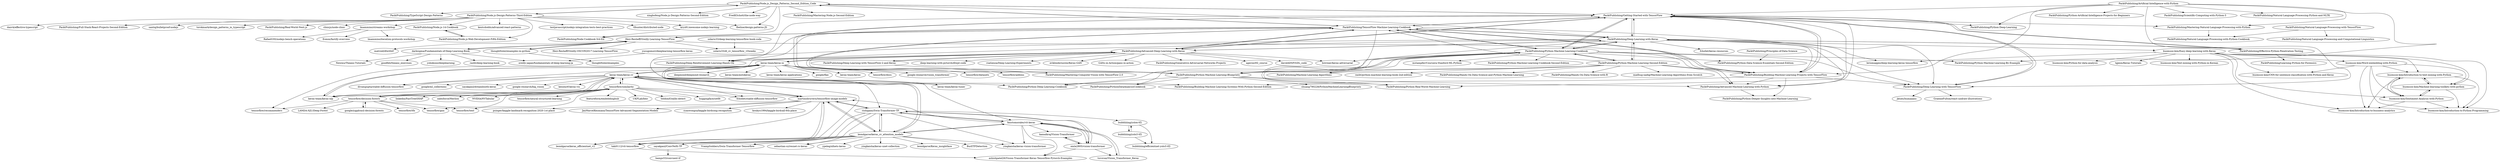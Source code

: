 digraph G {
"PacktPublishing/Node.js_Design_Patterns_Second_Edition_Code" -> "PacktPublishing/Node.js-Design-Patterns-Third-Edition"
"PacktPublishing/Node.js_Design_Patterns_Second_Edition_Code" -> "PacktPublishing/Getting-Started-with-TensorFlow"
"PacktPublishing/Node.js_Design_Patterns_Second_Edition_Code" -> "PacktPublishing/TensorFlow-Machine-Learning-Cookbook"
"PacktPublishing/Node.js_Design_Patterns_Second_Edition_Code" -> "xingbofeng/Node.js-Design-Patterns-Second-Edition" ["e"=1]
"PacktPublishing/Node.js_Design_Patterns_Second_Edition_Code" -> "FredKSchott/the-node-way" ["e"=1]
"PacktPublishing/Node.js_Design_Patterns_Second_Edition_Code" -> "PacktPublishing/Node-Cookbook-3rd-Ed"
"PacktPublishing/Node.js_Design_Patterns_Second_Edition_Code" -> "PacktPublishing/Mastering-Node.js-Second-Edition"
"PacktPublishing/Node.js_Design_Patterns_Second_Edition_Code" -> "PacktPublishing/Deep-Learning-with-Keras"
"PacktPublishing/Node.js_Design_Patterns_Second_Edition_Code" -> "fbeline/design-patterns-JS" ["e"=1]
"PacktPublishing/Node.js_Design_Patterns_Second_Edition_Code" -> "PacktPublishing/TypeScript-Design-Patterns"
"darksigma/Fundamentals-of-Deep-Learning-Book" -> "oreilly-japan/fundamentals-of-deep-learning-ja"
"darksigma/Fundamentals-of-Deep-Learning-Book" -> "Hezi-Resheff/Oreilly-Learning-TensorFlow"
"darksigma/Fundamentals-of-Deep-Learning-Book" -> "goodfeli/theano_exercises" ["e"=1]
"darksigma/Fundamentals-of-Deep-Learning-Book" -> "yohokuno/deeplearning"
"darksigma/Fundamentals-of-Deep-Learning-Book" -> "rasbt/deep-learning-book" ["e"=1]
"darksigma/Fundamentals-of-Deep-Learning-Book" -> "Newmu/Theano-Tutorials" ["e"=1]
"google/yggdrasil-decision-forests" -> "tensorflow/decision-forests"
"keras-team/keras-io" -> "keras-team/keras-cv"
"keras-team/keras-io" -> "keras-team/keras-nlp"
"keras-team/keras-io" -> "keras-team/keras-tuner" ["e"=1]
"keras-team/keras-io" -> "tensorflow/docs" ["e"=1]
"keras-team/keras-io" -> "google-research/vision_transformer" ["e"=1]
"keras-team/keras-io" -> "PacktPublishing/Advanced-Deep-Learning-with-Keras"
"keras-team/keras-io" -> "tensorflow/datasets" ["e"=1]
"keras-team/keras-io" -> "tensorflow/addons" ["e"=1]
"keras-team/keras-io" -> "deepmind/deepmind-research" ["e"=1]
"keras-team/keras-io" -> "keras-team/autokeras" ["e"=1]
"keras-team/keras-io" -> "divamgupta/stable-diffusion-tensorflow" ["e"=1]
"keras-team/keras-io" -> "keras-team/keras-applications" ["e"=1]
"keras-team/keras-io" -> "tensorflow/recommenders" ["e"=1]
"keras-team/keras-io" -> "google/flax" ["e"=1]
"keras-team/keras-io" -> "keras-team/keras" ["e"=1]
"PacktPublishing/Deep-Learning-with-TensorFlow" -> "PacktPublishing/Getting-Started-with-TensorFlow"
"PacktPublishing/Deep-Learning-with-TensorFlow" -> "jktzes/humaaans" ["e"=1]
"PacktPublishing/Deep-Learning-with-TensorFlow" -> "GraemeFulton/react-undraw-illustrations" ["e"=1]
"PacktPublishing/Deep-Learning-with-Keras" -> "PacktPublishing/Getting-Started-with-TensorFlow"
"PacktPublishing/Deep-Learning-with-Keras" -> "PacktPublishing/TensorFlow-Machine-Learning-Cookbook"
"PacktPublishing/Deep-Learning-with-Keras" -> "PacktPublishing/Advanced-Deep-Learning-with-Keras"
"PacktPublishing/Deep-Learning-with-Keras" -> "PacktPublishing/Deep-Reinforcement-Learning-Hands-On" ["e"=1]
"PacktPublishing/Deep-Learning-with-Keras" -> "leriomaggio/deep-learning-keras-tensorflow" ["e"=1]
"PacktPublishing/Deep-Learning-with-Keras" -> "PacktPublishing/Deep-Learning-with-TensorFlow"
"PacktPublishing/Deep-Learning-with-Keras" -> "PacktPublishing/Effective-Python-Penetration-Testing"
"PacktPublishing/Deep-Learning-with-Keras" -> "PacktPublishing/Python-Machine-Learning-Cookbook"
"PacktPublishing/Deep-Learning-with-Keras" -> "bstriner/keras-adversarial" ["e"=1]
"PacktPublishing/Deep-Learning-with-Keras" -> "PacktPublishing/Python-Deep-Learning-Cookbook"
"PacktPublishing/Deep-Learning-with-Keras" -> "fchollet/keras-resources" ["e"=1]
"PacktPublishing/Deep-Learning-with-Keras" -> "PacktPublishing/Building-Machine-Learning-Projects-with-TensorFlow"
"PacktPublishing/Deep-Learning-with-Keras" -> "PacktPublishing/Python-Machine-Learning-Second-Edition"
"PacktPublishing/Deep-Learning-with-Keras" -> "PacktPublishing/Advanced-Machine-Learning-with-Python"
"PacktPublishing/Deep-Learning-with-Keras" -> "buomsoo-kim/Easy-deep-learning-with-Keras"
"PacktPublishing/Python-Machine-Learning-Cookbook" -> "PacktPublishing/Python-Machine-Learning-Blueprints"
"PacktPublishing/Python-Machine-Learning-Cookbook" -> "PacktPublishing/PythonDataAnalysisCookbook"
"PacktPublishing/Python-Machine-Learning-Cookbook" -> "PacktPublishing/Python-Machine-Learning-By-Example"
"PacktPublishing/Python-Machine-Learning-Cookbook" -> "PacktPublishing/Deep-Learning-with-Keras"
"PacktPublishing/Python-Machine-Learning-Cookbook" -> "PacktPublishing/Python-Real-World-Machine-Learning"
"PacktPublishing/Python-Machine-Learning-Cookbook" -> "PacktPublishing/Python-Deep-Learning-Cookbook"
"PacktPublishing/Python-Machine-Learning-Cookbook" -> "PacktPublishing/TensorFlow-Machine-Learning-Cookbook"
"PacktPublishing/Python-Machine-Learning-Cookbook" -> "PacktPublishing/Getting-Started-with-TensorFlow"
"PacktPublishing/Python-Machine-Learning-Cookbook" -> "PacktPublishing/Python-Data-Science-Essentials-Second-Edition"
"PacktPublishing/Python-Machine-Learning-Cookbook" -> "PacktPublishing/Python-Machine-Learning-Second-Edition"
"PacktPublishing/Python-Machine-Learning-Cookbook" -> "mstampfer/Coursera-Stanford-ML-Python" ["e"=1]
"PacktPublishing/Python-Machine-Learning-Cookbook" -> "PacktPublishing/Advanced-Machine-Learning-with-Python"
"PacktPublishing/Python-Machine-Learning-Cookbook" -> "PacktPublishing/Machine-Learning-Algorithms"
"PacktPublishing/Python-Machine-Learning-Cookbook" -> "PacktPublishing/Deep-Learning-with-TensorFlow"
"PacktPublishing/Python-Machine-Learning-Cookbook" -> "PacktPublishing/Python-Machine-Learning-Cookbook-Second-Edition"
"kryz81/awesome-nodejs-learning" -> "PacktPublishing/Node-Cookbook-3rd-Ed"
"lmammino/streams-workshop" -> "RafaelGSS/nodejs-bench-operations"
"lmammino/streams-workshop" -> "Eomm/fastify-overview"
"lmammino/streams-workshop" -> "lmammino/iteration-protocols-workshop"
"PacktPublishing/Effective-Python-Penetration-Testing" -> "PacktPublishing/Getting-Started-with-TensorFlow"
"PacktPublishing/Effective-Python-Penetration-Testing" -> "PacktPublishing/Learning-Python-for-Forensics" ["e"=1]
"PacktPublishing/Effective-Python-Penetration-Testing" -> "PacktPublishing/Deep-Learning-with-Keras"
"tensorflow/similarity" -> "keras-team/keras-cv"
"tensorflow/similarity" -> "tensorflow/decision-forests"
"tensorflow/similarity" -> "tensorflow/gnn" ["e"=1]
"tensorflow/similarity" -> "tensorflow/neural-structured-learning" ["e"=1]
"tensorflow/similarity" -> "tensorflow/text" ["e"=1]
"tensorflow/similarity" -> "featureform/embeddinghub" ["e"=1]
"tensorflow/similarity" -> "keras-team/keras-nlp"
"tensorflow/similarity" -> "UKPLab/beir" ["e"=1]
"tensorflow/similarity" -> "SeldonIO/alibi-detect" ["e"=1]
"tensorflow/similarity" -> "huggingface/setfit" ["e"=1]
"tensorflow/similarity" -> "fchollet/stable-diffusion-tensorflow" ["e"=1]
"tensorflow/similarity" -> "linkedin/FastTreeSHAP" ["e"=1]
"tensorflow/similarity" -> "martinsbruveris/tensorflow-image-models"
"tensorflow/similarity" -> "salesforce/Merlion" ["e"=1]
"tensorflow/similarity" -> "NVIDIA/NVTabular" ["e"=1]
"PacktPublishing/Node.js-Design-Patterns-Third-Edition" -> "PacktPublishing/Node.js_Design_Patterns_Second_Edition_Code"
"PacktPublishing/Node.js-Design-Patterns-Third-Edition" -> "kentcdodds/advanced-react-patterns" ["e"=1]
"PacktPublishing/Node.js-Design-Patterns-Third-Edition" -> "PacktPublishing/Node.js-14-Cookbook"
"PacktPublishing/Node.js-Design-Patterns-Third-Edition" -> "PacktPublishing/Node.js-Web-Development-Fifth-Edition"
"PacktPublishing/Node.js-Design-Patterns-Third-Edition" -> "testjavascript/nodejs-integration-tests-best-practices" ["e"=1]
"PacktPublishing/Node.js-Design-Patterns-Third-Edition" -> "tlhunter/distributed-node"
"PacktPublishing/Node.js-Design-Patterns-Third-Edition" -> "danvk/effective-typescript" ["e"=1]
"PacktPublishing/Node.js-Design-Patterns-Third-Edition" -> "fbeline/design-patterns-JS" ["e"=1]
"PacktPublishing/Node.js-Design-Patterns-Third-Edition" -> "kryz81/awesome-nodejs-learning"
"PacktPublishing/Node.js-Design-Patterns-Third-Edition" -> "lmammino/streams-workshop"
"PacktPublishing/Node.js-Design-Patterns-Third-Edition" -> "PacktPublishing/Full-Stack-React-Projects-Second-Edition" ["e"=1]
"PacktPublishing/Node.js-Design-Patterns-Third-Edition" -> "santiq/bulletproof-nodejs" ["e"=1]
"PacktPublishing/Node.js-Design-Patterns-Third-Edition" -> "torokmark/design_patterns_in_typescript" ["e"=1]
"PacktPublishing/Node.js-Design-Patterns-Third-Edition" -> "PacktPublishing/Real-World-Next.js"
"PacktPublishing/Node.js-Design-Patterns-Third-Edition" -> "clinicjs/node-clinic" ["e"=1]
"keras-team/keras-nlp" -> "keras-team/keras-cv"
"keras-team/keras-nlp" -> "keras-team/keras-io"
"PacktPublishing/Advanced-Deep-Learning-with-Keras" -> "PacktPublishing/Deep-Learning-with-Keras"
"PacktPublishing/Advanced-Deep-Learning-with-Keras" -> "PacktPublishing/TensorFlow-Machine-Learning-Cookbook"
"PacktPublishing/Advanced-Deep-Learning-with-Keras" -> "PacktPublishing/Getting-Started-with-TensorFlow"
"PacktPublishing/Advanced-Deep-Learning-with-Keras" -> "PacktPublishing/Deep-Reinforcement-Learning-Hands-On" ["e"=1]
"PacktPublishing/Advanced-Deep-Learning-with-Keras" -> "roatienza/Deep-Learning-Experiments" ["e"=1]
"PacktPublishing/Advanced-Deep-Learning-with-Keras" -> "PacktPublishing/Deep-Learning-with-TensorFlow-2-and-Keras"
"PacktPublishing/Advanced-Deep-Learning-with-Keras" -> "eriklindernoren/Keras-GAN" ["e"=1]
"PacktPublishing/Advanced-Deep-Learning-with-Keras" -> "GANs-in-Action/gans-in-action" ["e"=1]
"PacktPublishing/Advanced-Deep-Learning-with-Keras" -> "PacktPublishing/Generative-Adversarial-Networks-Projects" ["e"=1]
"PacktPublishing/Advanced-Deep-Learning-with-Keras" -> "keras-team/keras-io"
"PacktPublishing/Advanced-Deep-Learning-with-Keras" -> "ageron/tf2_course" ["e"=1]
"PacktPublishing/Advanced-Deep-Learning-with-Keras" -> "davidADSP/GDL_code" ["e"=1]
"PacktPublishing/Advanced-Deep-Learning-with-Keras" -> "bstriner/keras-adversarial" ["e"=1]
"PacktPublishing/Advanced-Deep-Learning-with-Keras" -> "keras-team/keras-tuner" ["e"=1]
"PacktPublishing/Advanced-Deep-Learning-with-Keras" -> "deep-learning-with-pytorch/dlwpt-code" ["e"=1]
"PacktPublishing/Python-Machine-Learning-Second-Edition" -> "PacktPublishing/Machine-Learning-Algorithms"
"PacktPublishing/Python-Machine-Learning-Second-Edition" -> "PacktPublishing/Deep-Learning-with-Keras"
"PacktPublishing/Python-Machine-Learning-Second-Edition" -> "PacktPublishing/Python-Machine-Learning-Cookbook"
"PacktPublishing/Python-Machine-Learning-Second-Edition" -> "PacktPublishing/Hands-On-Data-Science-and-Python-Machine-Learning"
"PacktPublishing/Python-Machine-Learning-Second-Edition" -> "PacktPublishing/Python-Machine-Learning-Blueprints"
"PacktPublishing/Python-Machine-Learning-Second-Edition" -> "PacktPublishing/Advanced-Machine-Learning-with-Python"
"PacktPublishing/Python-Machine-Learning-Second-Edition" -> "PacktPublishing/Building-Machine-Learning-Projects-with-TensorFlow"
"PacktPublishing/Python-Machine-Learning-Second-Edition" -> "PacktPublishing/Hands-On-Data-Science-with-R"
"PacktPublishing/Python-Machine-Learning-Second-Edition" -> "madhug-nadig/Machine-Learning-Algorithms-from-Scratch" ["e"=1]
"PacktPublishing/Python-Machine-Learning-Second-Edition" -> "PacktPublishing/TensorFlow-Machine-Learning-Cookbook"
"PacktPublishing/Python-Machine-Learning-Second-Edition" -> "rasbt/python-machine-learning-book-2nd-edition" ["e"=1]
"thoughtfulml/examples-in-python" -> "thoughtfulml/examples"
"thoughtfulml/examples-in-python" -> "Hezi-Resheff/Oreilly-Learning-TensorFlow"
"PacktPublishing/Building-Machine-Learning-Projects-with-TensorFlow" -> "PacktPublishing/Building-Machine-Learning-Systems-With-Python-Second-Edition"
"PacktPublishing/Building-Machine-Learning-Projects-with-TensorFlow" -> "PacktPublishing/Getting-Started-with-TensorFlow"
"PacktPublishing/Building-Machine-Learning-Projects-with-TensorFlow" -> "PacktPublishing/TensorFlow-Machine-Learning-Cookbook"
"PacktPublishing/Building-Machine-Learning-Projects-with-TensorFlow" -> "PacktPublishing/Advanced-Machine-Learning-with-Python"
"PacktPublishing/Building-Machine-Learning-Projects-with-TensorFlow" -> "PacktPublishing/Python-Deeper-Insights-into-Machine-Learning"
"PacktPublishing/Building-Machine-Learning-Projects-with-TensorFlow" -> "PacktPublishing/Deep-Learning-with-TensorFlow"
"Hezi-Resheff/Oreilly-Learning-TensorFlow" -> "Hezi-Resheff/Oreilly-OSCON2017-Learning-TensorFlow"
"Hezi-Resheff/Oreilly-Learning-TensorFlow" -> "thoughtfulml/examples-in-python"
"Hezi-Resheff/Oreilly-Learning-TensorFlow" -> "darksigma/Fundamentals-of-Deep-Learning-Book"
"Hezi-Resheff/Oreilly-Learning-TensorFlow" -> "matroid/dlwithtf"
"Hezi-Resheff/Oreilly-Learning-TensorFlow" -> "PacktPublishing/Building-Machine-Learning-Projects-with-TensorFlow"
"Hezi-Resheff/Oreilly-Learning-TensorFlow" -> "PacktPublishing/TensorFlow-Machine-Learning-Cookbook"
"Hezi-Resheff/Oreilly-Learning-TensorFlow" -> "solaris33/dl_cv_tensorflow_10weeks"
"faustomorales/vit-keras" -> "tuvovan/Vision_Transformer_Keras"
"faustomorales/vit-keras" -> "rishigami/Swin-Transformer-TF"
"faustomorales/vit-keras" -> "leondgarse/keras_cv_attention_models"
"faustomorales/vit-keras" -> "ashishpatel26/Vision-Transformer-Keras-Tensorflow-Pytorch-Examples"
"faustomorales/vit-keras" -> "emla2805/vision-transformer"
"faustomorales/vit-keras" -> "martinsbruveris/tensorflow-image-models"
"faustomorales/vit-keras" -> "kamalkraj/Vision-Transformer"
"faustomorales/vit-keras" -> "yingkaisha/keras-vision-transformer" ["e"=1]
"PacktPublishing/Python-Machine-Learning-Blueprints" -> "shuang790228/PythonMachineLearningBlueprints"
"PacktPublishing/Python-Machine-Learning-Blueprints" -> "PacktPublishing/Python-Machine-Learning-Cookbook"
"PacktPublishing/Python-Machine-Learning-Blueprints" -> "PacktPublishing/Advanced-Machine-Learning-with-Python"
"PacktPublishing/Python-Machine-Learning-Blueprints" -> "PacktPublishing/Getting-Started-with-TensorFlow"
"PacktPublishing/Python-Machine-Learning-Blueprints" -> "PacktPublishing/Python-Real-World-Machine-Learning"
"PacktPublishing/Python-Machine-Learning-Blueprints" -> "PacktPublishing/PythonDataAnalysisCookbook"
"PacktPublishing/Python-Machine-Learning-Blueprints" -> "PacktPublishing/Python-Deep-Learning-Cookbook"
"PacktPublishing/Python-Machine-Learning-Blueprints" -> "PacktPublishing/TensorFlow-Machine-Learning-Cookbook"
"PacktPublishing/TensorFlow-Machine-Learning-Cookbook" -> "PacktPublishing/Getting-Started-with-TensorFlow"
"PacktPublishing/TensorFlow-Machine-Learning-Cookbook" -> "PacktPublishing/Deep-Learning-with-Keras"
"PacktPublishing/TensorFlow-Machine-Learning-Cookbook" -> "PacktPublishing/Advanced-Deep-Learning-with-Keras"
"PacktPublishing/TensorFlow-Machine-Learning-Cookbook" -> "PacktPublishing/Building-Machine-Learning-Projects-with-TensorFlow"
"PacktPublishing/TensorFlow-Machine-Learning-Cookbook" -> "PacktPublishing/Deep-Learning-with-TensorFlow"
"PacktPublishing/TensorFlow-Machine-Learning-Cookbook" -> "PacktPublishing/Deep-Reinforcement-Learning-Hands-On" ["e"=1]
"PacktPublishing/TensorFlow-Machine-Learning-Cookbook" -> "PacktPublishing/Python-Machine-Learning-Cookbook"
"PacktPublishing/TensorFlow-Machine-Learning-Cookbook" -> "PacktPublishing/Python-Machine-Learning-Blueprints"
"PacktPublishing/TensorFlow-Machine-Learning-Cookbook" -> "Hezi-Resheff/Oreilly-Learning-TensorFlow"
"PacktPublishing/TensorFlow-Machine-Learning-Cookbook" -> "PacktPublishing/Node.js_Design_Patterns_Second_Edition_Code"
"PacktPublishing/TensorFlow-Machine-Learning-Cookbook" -> "PacktPublishing/Python-Real-World-Machine-Learning"
"PacktPublishing/TensorFlow-Machine-Learning-Cookbook" -> "PacktPublishing/Building-Machine-Learning-Systems-With-Python-Second-Edition"
"PacktPublishing/Mastering-Natural-Language-Processing-with-Python" -> "PacktPublishing/Natural-Language-Processing-with-Python-Cookbook"
"bubbliiiing/yolo3-tf2" -> "bubbliiiing/yolox-tf2"
"bubbliiiing/yolo3-tf2" -> "bubbliiiing/efficientnet-yolo3-tf2"
"bubbliiiing/yolox-tf2" -> "bubbliiiing/efficientnet-yolo3-tf2"
"bubbliiiing/yolox-tf2" -> "bubbliiiing/yolo3-tf2"
"rishigami/Swin-Transformer-TF" -> "yingkaisha/keras-vision-transformer" ["e"=1]
"rishigami/Swin-Transformer-TF" -> "VcampSoldiers/Swin-Transformer-Tensorflow"
"rishigami/Swin-Transformer-TF" -> "leondgarse/keras_cv_attention_models"
"rishigami/Swin-Transformer-TF" -> "faustomorales/vit-keras"
"rishigami/Swin-Transformer-TF" -> "martinsbruveris/tensorflow-image-models"
"rishigami/Swin-Transformer-TF" -> "sayakpaul/ConvNeXt-TF"
"rishigami/Swin-Transformer-TF" -> "emla2805/vision-transformer"
"rishigami/Swin-Transformer-TF" -> "sebastian-sz/resnet-rs-keras"
"rishigami/Swin-Transformer-TF" -> "bubbliiiing/yolox-tf2"
"leondgarse/keras_cv_attention_models" -> "rishigami/Swin-Transformer-TF"
"leondgarse/keras_cv_attention_models" -> "martinsbruveris/tensorflow-image-models"
"leondgarse/keras_cv_attention_models" -> "faustomorales/vit-keras"
"leondgarse/keras_cv_attention_models" -> "keras-team/keras-cv"
"leondgarse/keras_cv_attention_models" -> "leondgarse/keras_efficientnet_v2"
"leondgarse/keras_cv_attention_models" -> "sayakpaul/ConvNeXt-TF"
"leondgarse/keras_cv_attention_models" -> "sebastian-sz/resnet-rs-keras"
"leondgarse/keras_cv_attention_models" -> "yingkaisha/keras-unet-collection" ["e"=1]
"leondgarse/keras_cv_attention_models" -> "yingkaisha/keras-vision-transformer" ["e"=1]
"leondgarse/keras_cv_attention_models" -> "taki0112/vit-tensorflow"
"leondgarse/keras_cv_attention_models" -> "leondgarse/Keras_insightface" ["e"=1]
"leondgarse/keras_cv_attention_models" -> "VcampSoldiers/Swin-Transformer-Tensorflow"
"leondgarse/keras_cv_attention_models" -> "Burf/TFDetection"
"leondgarse/keras_cv_attention_models" -> "ypeleg/nfnets-keras" ["e"=1]
"tensorflow/decision-forests" -> "google/yggdrasil-decision-forests"
"tensorflow/decision-forests" -> "tensorflow/similarity"
"tensorflow/decision-forests" -> "tensorflow/recommenders" ["e"=1]
"tensorflow/decision-forests" -> "tensorflow/gnn" ["e"=1]
"tensorflow/decision-forests" -> "keras-team/keras-cv"
"tensorflow/decision-forests" -> "tensorflow/text" ["e"=1]
"tensorflow/decision-forests" -> "tensorflow/tfx" ["e"=1]
"tensorflow/decision-forests" -> "LAMDA-NJU/Deep-Forest" ["e"=1]
"kamalkraj/Vision-Transformer" -> "emla2805/vision-transformer"
"tuvovan/Vision_Transformer_Keras" -> "faustomorales/vit-keras"
"keras-team/keras-cv" -> "keras-team/keras-nlp"
"keras-team/keras-cv" -> "leondgarse/keras_cv_attention_models"
"keras-team/keras-cv" -> "martinsbruveris/tensorflow-image-models"
"keras-team/keras-cv" -> "divamgupta/stable-diffusion-tensorflow" ["e"=1]
"keras-team/keras-cv" -> "fchollet/stable-diffusion-tensorflow" ["e"=1]
"keras-team/keras-cv" -> "rishigami/Swin-Transformer-TF"
"keras-team/keras-cv" -> "keras-team/keras-io"
"keras-team/keras-cv" -> "tensorflow/similarity"
"keras-team/keras-cv" -> "google/ml_collections" ["e"=1]
"keras-team/keras-cv" -> "sayakpaul/dreambooth-keras"
"keras-team/keras-cv" -> "keras-team/keras-tuner" ["e"=1]
"keras-team/keras-cv" -> "taki0112/vit-tensorflow"
"keras-team/keras-cv" -> "google-research/big_vision" ["e"=1]
"keras-team/keras-cv" -> "faustomorales/vit-keras"
"keras-team/keras-cv" -> "keisen/tf-keras-vis" ["e"=1]
"buomsoo-kim/Word-embedding-with-Python" -> "buomsoo-kim/Introduction-to-Python-Programming"
"buomsoo-kim/Word-embedding-with-Python" -> "buomsoo-kim/Introduction-to-text-mining-with-Python"
"buomsoo-kim/Word-embedding-with-Python" -> "buomsoo-kim/Machine-learning-toolkits-with-python"
"buomsoo-kim/Word-embedding-with-Python" -> "buomsoo-kim/Sentiment-Analysis-with-Python"
"buomsoo-kim/Word-embedding-with-Python" -> "buomsoo-kim/Introduction-to-business-analytics"
"buomsoo-kim/Word-embedding-with-Python" -> "buomsoo-kim/CNN-for-sentence-classification-with-Python-and-Keras"
"PacktPublishing/Artificial-Intelligence-with-Python" -> "PacktPublishing/Python-Artificial-Intelligence-Projects-for-Beginners" ["e"=1]
"PacktPublishing/Artificial-Intelligence-with-Python" -> "PacktPublishing/Building-Machine-Learning-Projects-with-TensorFlow"
"PacktPublishing/Artificial-Intelligence-with-Python" -> "PacktPublishing/Python-Deep-Learning"
"PacktPublishing/Artificial-Intelligence-with-Python" -> "PacktPublishing/Getting-Started-with-TensorFlow"
"PacktPublishing/Artificial-Intelligence-with-Python" -> "PacktPublishing/Deep-Learning-with-TensorFlow"
"PacktPublishing/Artificial-Intelligence-with-Python" -> "PacktPublishing/Python-Machine-Learning-By-Example"
"PacktPublishing/Artificial-Intelligence-with-Python" -> "PacktPublishing/Mastering-Natural-Language-Processing-with-Python"
"PacktPublishing/Artificial-Intelligence-with-Python" -> "PacktPublishing/Scientific-Computing-with-Python-3"
"PacktPublishing/Artificial-Intelligence-with-Python" -> "PacktPublishing/Natural-Language-Processing-Python-and-NLTK" ["e"=1]
"PacktPublishing/Node.js-14-Cookbook" -> "PacktPublishing/Node.js-Web-Development-Fifth-Edition"
"PacktPublishing/Natural-Language-Processing-with-TensorFlow" -> "PacktPublishing/Natural-Language-Processing-with-Python-Cookbook"
"PacktPublishing/Natural-Language-Processing-with-TensorFlow" -> "PacktPublishing/Natural-Language-Processing-and-Computational-Linguistics"
"PacktPublishing/Principles-of-Data-Science" -> "PacktPublishing/Python-Data-Science-Essentials-Second-Edition"
"buomsoo-kim/Easy-deep-learning-with-Keras" -> "buomsoo-kim/Introduction-to-text-mining-with-Python"
"buomsoo-kim/Easy-deep-learning-with-Keras" -> "buomsoo-kim/Word-embedding-with-Python"
"buomsoo-kim/Easy-deep-learning-with-Keras" -> "buomsoo-kim/Introduction-to-Python-Programming"
"buomsoo-kim/Easy-deep-learning-with-Keras" -> "buomsoo-kim/Machine-learning-toolkits-with-python"
"buomsoo-kim/Easy-deep-learning-with-Keras" -> "buomsoo-kim/Sentiment-Analysis-with-Python"
"buomsoo-kim/Easy-deep-learning-with-Keras" -> "buomsoo-kim/Python-for-data-analysis"
"buomsoo-kim/Easy-deep-learning-with-Keras" -> "buomsoo-kim/Introduction-to-business-analytics"
"buomsoo-kim/Easy-deep-learning-with-Keras" -> "buomsoo-kim/CNN-for-sentence-classification-with-Python-and-Keras"
"buomsoo-kim/Easy-deep-learning-with-Keras" -> "tgjeon/Keras-Tutorials" ["e"=1]
"buomsoo-kim/Easy-deep-learning-with-Keras" -> "buomsoo-kim/Text-mining-with-Python-in-Korean"
"buomsoo-kim/Easy-deep-learning-with-Keras" -> "leriomaggio/deep-learning-keras-tensorflow" ["e"=1]
"taki0112/vit-tensorflow" -> "martinsbruveris/tensorflow-image-models"
"taki0112/vit-tensorflow" -> "ashishpatel26/Vision-Transformer-Keras-Tensorflow-Pytorch-Examples"
"emla2805/vision-transformer" -> "kamalkraj/Vision-Transformer"
"emla2805/vision-transformer" -> "tuvovan/Vision_Transformer_Keras"
"emla2805/vision-transformer" -> "ashishpatel26/Vision-Transformer-Keras-Tensorflow-Pytorch-Examples"
"emla2805/vision-transformer" -> "rishigami/Swin-Transformer-TF"
"emla2805/vision-transformer" -> "faustomorales/vit-keras"
"PacktPublishing/Getting-Started-with-TensorFlow" -> "PacktPublishing/Deep-Learning-with-Keras"
"PacktPublishing/Getting-Started-with-TensorFlow" -> "PacktPublishing/TensorFlow-Machine-Learning-Cookbook"
"PacktPublishing/Getting-Started-with-TensorFlow" -> "PacktPublishing/Deep-Learning-with-TensorFlow"
"PacktPublishing/Getting-Started-with-TensorFlow" -> "PacktPublishing/Building-Machine-Learning-Projects-with-TensorFlow"
"PacktPublishing/Getting-Started-with-TensorFlow" -> "PacktPublishing/Effective-Python-Penetration-Testing"
"PacktPublishing/Getting-Started-with-TensorFlow" -> "PacktPublishing/Advanced-Deep-Learning-with-Keras"
"PacktPublishing/Getting-Started-with-TensorFlow" -> "PacktPublishing/Deep-Reinforcement-Learning-Hands-On" ["e"=1]
"PacktPublishing/Getting-Started-with-TensorFlow" -> "PacktPublishing/Python-Machine-Learning-Blueprints"
"PacktPublishing/Getting-Started-with-TensorFlow" -> "PacktPublishing/Node.js_Design_Patterns_Second_Edition_Code"
"PacktPublishing/Getting-Started-with-TensorFlow" -> "PacktPublishing/Python-Machine-Learning-Cookbook"
"PacktPublishing/Getting-Started-with-TensorFlow" -> "PacktPublishing/Advanced-Machine-Learning-with-Python"
"PacktPublishing/Getting-Started-with-TensorFlow" -> "PacktPublishing/Python-Deep-Learning"
"PacktPublishing/Getting-Started-with-TensorFlow" -> "PacktPublishing/Python-Real-World-Machine-Learning"
"PacktPublishing/Getting-Started-with-TensorFlow" -> "PacktPublishing/Mastering-Natural-Language-Processing-with-Python"
"martinsbruveris/tensorflow-image-models" -> "leondgarse/keras_cv_attention_models"
"martinsbruveris/tensorflow-image-models" -> "rishigami/Swin-Transformer-TF"
"martinsbruveris/tensorflow-image-models" -> "taki0112/vit-tensorflow"
"martinsbruveris/tensorflow-image-models" -> "psinger/kaggle-landmark-recognition-2020-1st-place" ["e"=1]
"martinsbruveris/tensorflow-image-models" -> "leondgarse/keras_efficientnet_v2"
"martinsbruveris/tensorflow-image-models" -> "JanMarcelKezmann/TensorFlow-Advanced-Segmentation-Models"
"martinsbruveris/tensorflow-image-models" -> "ryanwongsa/kaggle-birdsong-recognition" ["e"=1]
"martinsbruveris/tensorflow-image-models" -> "keras-team/keras-cv"
"martinsbruveris/tensorflow-image-models" -> "koukyo1994/kaggle-birdcall-6th-place" ["e"=1]
"PacktPublishing/Advanced-Machine-Learning-with-Python" -> "PacktPublishing/Python-Deeper-Insights-into-Machine-Learning"
"sayakpaul/ConvNeXt-TF" -> "bamps53/convnext-tf"
"PacktPublishing/Deep-Learning-with-TensorFlow-2-and-Keras" -> "PacktPublishing/Mastering-Computer-Vision-with-TensorFlow-2.0" ["e"=1]
"PacktPublishing/Deep-Learning-with-TensorFlow-2-and-Keras" -> "PacktPublishing/Advanced-Deep-Learning-with-Keras"
"buomsoo-kim/Machine-learning-toolkits-with-python" -> "buomsoo-kim/Introduction-to-Python-Programming"
"buomsoo-kim/Machine-learning-toolkits-with-python" -> "buomsoo-kim/Introduction-to-text-mining-with-Python"
"buomsoo-kim/Machine-learning-toolkits-with-python" -> "buomsoo-kim/Sentiment-Analysis-with-Python"
"PacktPublishing/Node.js-Web-Development-Fifth-Edition" -> "PacktPublishing/Node.js-14-Cookbook"
"yusugomori/deeplearning-tensorflow-keras" -> "oreilly-japan/fundamentals-of-deep-learning-ja"
"buomsoo-kim/Introduction-to-text-mining-with-Python" -> "buomsoo-kim/Introduction-to-Python-Programming"
"buomsoo-kim/Introduction-to-text-mining-with-Python" -> "buomsoo-kim/Sentiment-Analysis-with-Python"
"buomsoo-kim/Introduction-to-text-mining-with-Python" -> "buomsoo-kim/Machine-learning-toolkits-with-python"
"buomsoo-kim/Introduction-to-text-mining-with-Python" -> "buomsoo-kim/Introduction-to-business-analytics"
"solaris33/deep-learning-tensorflow-book-code" -> "solaris33/dl_cv_tensorflow_10weeks"
"buomsoo-kim/Sentiment-Analysis-with-Python" -> "buomsoo-kim/Introduction-to-text-mining-with-Python"
"buomsoo-kim/Sentiment-Analysis-with-Python" -> "buomsoo-kim/Introduction-to-Python-Programming"
"buomsoo-kim/Sentiment-Analysis-with-Python" -> "buomsoo-kim/Machine-learning-toolkits-with-python"
"buomsoo-kim/Sentiment-Analysis-with-Python" -> "buomsoo-kim/Introduction-to-business-analytics"
"PacktPublishing/Node.js_Design_Patterns_Second_Edition_Code" ["l"="22.454,29.388"]
"PacktPublishing/Node.js-Design-Patterns-Third-Edition" ["l"="22.387,29.335"]
"PacktPublishing/Getting-Started-with-TensorFlow" ["l"="22.521,29.416"]
"PacktPublishing/TensorFlow-Machine-Learning-Cookbook" ["l"="22.49,29.438"]
"xingbofeng/Node.js-Design-Patterns-Second-Edition" ["l"="11.319,-6.791"]
"FredKSchott/the-node-way" ["l"="12.036,-32.255"]
"PacktPublishing/Node-Cookbook-3rd-Ed" ["l"="22.441,29.339"]
"PacktPublishing/Mastering-Node.js-Second-Edition" ["l"="22.419,29.396"]
"PacktPublishing/Deep-Learning-with-Keras" ["l"="22.541,29.43"]
"fbeline/design-patterns-JS" ["l"="27.861,-19.583"]
"PacktPublishing/TypeScript-Design-Patterns" ["l"="22.421,29.374"]
"darksigma/Fundamentals-of-Deep-Learning-Book" ["l"="22.37,29.475"]
"oreilly-japan/fundamentals-of-deep-learning-ja" ["l"="22.319,29.472"]
"Hezi-Resheff/Oreilly-Learning-TensorFlow" ["l"="22.431,29.477"]
"goodfeli/theano_exercises" ["l"="27.092,34.151"]
"yohokuno/deeplearning" ["l"="22.336,29.491"]
"rasbt/deep-learning-book" ["l"="23.42,30.892"]
"Newmu/Theano-Tutorials" ["l"="27.093,34.125"]
"google/yggdrasil-decision-forests" ["l"="22.585,29.691"]
"tensorflow/decision-forests" ["l"="22.607,29.667"]
"keras-team/keras-io" ["l"="22.613,29.564"]
"keras-team/keras-cv" ["l"="22.659,29.627"]
"keras-team/keras-nlp" ["l"="22.632,29.601"]
"keras-team/keras-tuner" ["l"="25.588,33.958"]
"tensorflow/docs" ["l"="25.642,34.269"]
"google-research/vision_transformer" ["l"="34.476,35.866"]
"PacktPublishing/Advanced-Deep-Learning-with-Keras" ["l"="22.552,29.481"]
"tensorflow/datasets" ["l"="25.647,34.194"]
"tensorflow/addons" ["l"="25.59,34.156"]
"deepmind/deepmind-research" ["l"="34.272,35.889"]
"keras-team/autokeras" ["l"="25.515,33.928"]
"divamgupta/stable-diffusion-tensorflow" ["l"="34.282,29.187"]
"keras-team/keras-applications" ["l"="34.298,35.258"]
"tensorflow/recommenders" ["l"="22.78,37.063"]
"google/flax" ["l"="23.509,33.746"]
"keras-team/keras" ["l"="33.65,35.369"]
"PacktPublishing/Deep-Learning-with-TensorFlow" ["l"="22.533,29.403"]
"jktzes/humaaans" ["l"="25.933,-28.97"]
"GraemeFulton/react-undraw-illustrations" ["l"="25.913,-28.971"]
"PacktPublishing/Deep-Reinforcement-Learning-Hands-On" ["l"="25.124,36.06"]
"leriomaggio/deep-learning-keras-tensorflow" ["l"="23.456,31.037"]
"PacktPublishing/Effective-Python-Penetration-Testing" ["l"="22.569,29.42"]
"PacktPublishing/Python-Machine-Learning-Cookbook" ["l"="22.502,29.407"]
"bstriner/keras-adversarial" ["l"="33.895,32.642"]
"PacktPublishing/Python-Deep-Learning-Cookbook" ["l"="22.512,29.389"]
"fchollet/keras-resources" ["l"="23.44,31.02"]
"PacktPublishing/Building-Machine-Learning-Projects-with-TensorFlow" ["l"="22.508,29.433"]
"PacktPublishing/Python-Machine-Learning-Second-Edition" ["l"="22.512,29.453"]
"PacktPublishing/Advanced-Machine-Learning-with-Python" ["l"="22.522,29.438"]
"buomsoo-kim/Easy-deep-learning-with-Keras" ["l"="22.647,29.399"]
"PacktPublishing/Python-Machine-Learning-Blueprints" ["l"="22.486,29.416"]
"PacktPublishing/PythonDataAnalysisCookbook" ["l"="22.482,29.385"]
"PacktPublishing/Python-Machine-Learning-By-Example" ["l"="22.526,29.365"]
"PacktPublishing/Python-Real-World-Machine-Learning" ["l"="22.469,29.421"]
"PacktPublishing/Python-Data-Science-Essentials-Second-Edition" ["l"="22.501,29.354"]
"mstampfer/Coursera-Stanford-ML-Python" ["l"="23.966,32.479"]
"PacktPublishing/Machine-Learning-Algorithms" ["l"="22.47,29.447"]
"PacktPublishing/Python-Machine-Learning-Cookbook-Second-Edition" ["l"="22.496,29.371"]
"kryz81/awesome-nodejs-learning" ["l"="22.422,29.308"]
"lmammino/streams-workshop" ["l"="22.334,29.287"]
"RafaelGSS/nodejs-bench-operations" ["l"="22.331,29.257"]
"Eomm/fastify-overview" ["l"="22.306,29.292"]
"lmammino/iteration-protocols-workshop" ["l"="22.303,29.269"]
"PacktPublishing/Learning-Python-for-Forensics" ["l"="-19.769,-23.468"]
"tensorflow/similarity" ["l"="22.627,29.64"]
"tensorflow/gnn" ["l"="21.864,38.577"]
"tensorflow/neural-structured-learning" ["l"="22.618,33.995"]
"tensorflow/text" ["l"="25.598,34.199"]
"featureform/embeddinghub" ["l"="27.985,30.861"]
"UKPLab/beir" ["l"="25.827,29.17"]
"SeldonIO/alibi-detect" ["l"="25.516,34.105"]
"huggingface/setfit" ["l"="29.513,32.509"]
"fchollet/stable-diffusion-tensorflow" ["l"="34.185,29.206"]
"linkedin/FastTreeSHAP" ["l"="25.689,34.139"]
"martinsbruveris/tensorflow-image-models" ["l"="22.68,29.651"]
"salesforce/Merlion" ["l"="22.519,35.991"]
"NVIDIA/NVTabular" ["l"="22.633,36.938"]
"kentcdodds/advanced-react-patterns" ["l"="27.093,-24.539"]
"PacktPublishing/Node.js-14-Cookbook" ["l"="22.347,29.331"]
"PacktPublishing/Node.js-Web-Development-Fifth-Edition" ["l"="22.359,29.318"]
"testjavascript/nodejs-integration-tests-best-practices" ["l"="22.717,-36.153"]
"tlhunter/distributed-node" ["l"="22.382,29.297"]
"danvk/effective-typescript" ["l"="45.099,-16.619"]
"PacktPublishing/Full-Stack-React-Projects-Second-Edition" ["l"="24.043,-26.649"]
"santiq/bulletproof-nodejs" ["l"="27.347,-35.852"]
"torokmark/design_patterns_in_typescript" ["l"="26.497,-26.281"]
"PacktPublishing/Real-World-Next.js" ["l"="22.351,29.355"]
"clinicjs/node-clinic" ["l"="22.592,-36.182"]
"roatienza/Deep-Learning-Experiments" ["l"="33.89,32.673"]
"PacktPublishing/Deep-Learning-with-TensorFlow-2-and-Keras" ["l"="22.563,29.512"]
"eriklindernoren/Keras-GAN" ["l"="33.795,32.766"]
"GANs-in-Action/gans-in-action" ["l"="33.78,32.807"]
"PacktPublishing/Generative-Adversarial-Networks-Projects" ["l"="33.862,32.858"]
"ageron/tf2_course" ["l"="23.86,30.906"]
"davidADSP/GDL_code" ["l"="33.816,32.848"]
"deep-learning-with-pytorch/dlwpt-code" ["l"="23.878,30.833"]
"PacktPublishing/Hands-On-Data-Science-and-Python-Machine-Learning" ["l"="22.573,29.458"]
"PacktPublishing/Hands-On-Data-Science-with-R" ["l"="22.505,29.481"]
"madhug-nadig/Machine-Learning-Algorithms-from-Scratch" ["l"="22.208,30.154"]
"rasbt/python-machine-learning-book-2nd-edition" ["l"="23.543,30.81"]
"thoughtfulml/examples-in-python" ["l"="22.398,29.499"]
"thoughtfulml/examples" ["l"="22.366,29.525"]
"PacktPublishing/Building-Machine-Learning-Systems-With-Python-Second-Edition" ["l"="22.485,29.461"]
"PacktPublishing/Python-Deeper-Insights-into-Machine-Learning" ["l"="22.533,29.456"]
"Hezi-Resheff/Oreilly-OSCON2017-Learning-TensorFlow" ["l"="22.439,29.498"]
"matroid/dlwithtf" ["l"="22.413,29.526"]
"solaris33/dl_cv_tensorflow_10weeks" ["l"="22.441,29.519"]
"faustomorales/vit-keras" ["l"="22.728,29.645"]
"tuvovan/Vision_Transformer_Keras" ["l"="22.765,29.658"]
"rishigami/Swin-Transformer-TF" ["l"="22.712,29.652"]
"leondgarse/keras_cv_attention_models" ["l"="22.698,29.637"]
"ashishpatel26/Vision-Transformer-Keras-Tensorflow-Pytorch-Examples" ["l"="22.73,29.674"]
"emla2805/vision-transformer" ["l"="22.746,29.657"]
"kamalkraj/Vision-Transformer" ["l"="22.763,29.64"]
"yingkaisha/keras-vision-transformer" ["l"="29.296,36.402"]
"shuang790228/PythonMachineLearningBlueprints" ["l"="22.447,29.421"]
"PacktPublishing/Mastering-Natural-Language-Processing-with-Python" ["l"="22.559,29.35"]
"PacktPublishing/Natural-Language-Processing-with-Python-Cookbook" ["l"="22.584,29.306"]
"bubbliiiing/yolo3-tf2" ["l"="22.767,29.71"]
"bubbliiiing/yolox-tf2" ["l"="22.748,29.696"]
"bubbliiiing/efficientnet-yolo3-tf2" ["l"="22.751,29.716"]
"VcampSoldiers/Swin-Transformer-Tensorflow" ["l"="22.711,29.671"]
"sayakpaul/ConvNeXt-TF" ["l"="22.735,29.619"]
"sebastian-sz/resnet-rs-keras" ["l"="22.716,29.626"]
"leondgarse/keras_efficientnet_v2" ["l"="22.672,29.667"]
"yingkaisha/keras-unet-collection" ["l"="29.293,36.452"]
"taki0112/vit-tensorflow" ["l"="22.691,29.666"]
"leondgarse/Keras_insightface" ["l"="35.091,33.484"]
"Burf/TFDetection" ["l"="22.706,29.608"]
"ypeleg/nfnets-keras" ["l"="28.016,32.767"]
"tensorflow/tfx" ["l"="25.495,34.191"]
"LAMDA-NJU/Deep-Forest" ["l"="22.914,37.446"]
"google/ml_collections" ["l"="23.511,33.709"]
"sayakpaul/dreambooth-keras" ["l"="22.648,29.659"]
"google-research/big_vision" ["l"="31.812,34.87"]
"keisen/tf-keras-vis" ["l"="28.742,34.898"]
"buomsoo-kim/Word-embedding-with-Python" ["l"="22.672,29.376"]
"buomsoo-kim/Introduction-to-Python-Programming" ["l"="22.68,29.399"]
"buomsoo-kim/Introduction-to-text-mining-with-Python" ["l"="22.67,29.397"]
"buomsoo-kim/Machine-learning-toolkits-with-python" ["l"="22.683,29.388"]
"buomsoo-kim/Sentiment-Analysis-with-Python" ["l"="22.67,29.388"]
"buomsoo-kim/Introduction-to-business-analytics" ["l"="22.658,29.384"]
"buomsoo-kim/CNN-for-sentence-classification-with-Python-and-Keras" ["l"="22.652,29.377"]
"PacktPublishing/Artificial-Intelligence-with-Python" ["l"="22.55,29.379"]
"PacktPublishing/Python-Artificial-Intelligence-Projects-for-Beginners" ["l"="25.393,-20.881"]
"PacktPublishing/Python-Deep-Learning" ["l"="22.568,29.393"]
"PacktPublishing/Scientific-Computing-with-Python-3" ["l"="22.584,29.361"]
"PacktPublishing/Natural-Language-Processing-Python-and-NLTK" ["l"="19.959,2.655"]
"PacktPublishing/Natural-Language-Processing-with-TensorFlow" ["l"="22.604,29.271"]
"PacktPublishing/Natural-Language-Processing-and-Computational-Linguistics" ["l"="22.617,29.249"]
"PacktPublishing/Principles-of-Data-Science" ["l"="22.502,29.322"]
"buomsoo-kim/Python-for-data-analysis" ["l"="22.667,29.418"]
"tgjeon/Keras-Tutorials" ["l"="23.234,30.994"]
"buomsoo-kim/Text-mining-with-Python-in-Korean" ["l"="22.649,29.418"]
"psinger/kaggle-landmark-recognition-2020-1st-place" ["l"="32.652,34.305"]
"JanMarcelKezmann/TensorFlow-Advanced-Segmentation-Models" ["l"="22.674,29.694"]
"ryanwongsa/kaggle-birdsong-recognition" ["l"="1.571,39.314"]
"koukyo1994/kaggle-birdcall-6th-place" ["l"="1.561,39.336"]
"bamps53/convnext-tf" ["l"="22.758,29.603"]
"PacktPublishing/Mastering-Computer-Vision-with-TensorFlow-2.0" ["l"="28.982,32.811"]
"yusugomori/deeplearning-tensorflow-keras" ["l"="22.283,29.474"]
"solaris33/deep-learning-tensorflow-book-code" ["l"="22.441,29.551"]
}